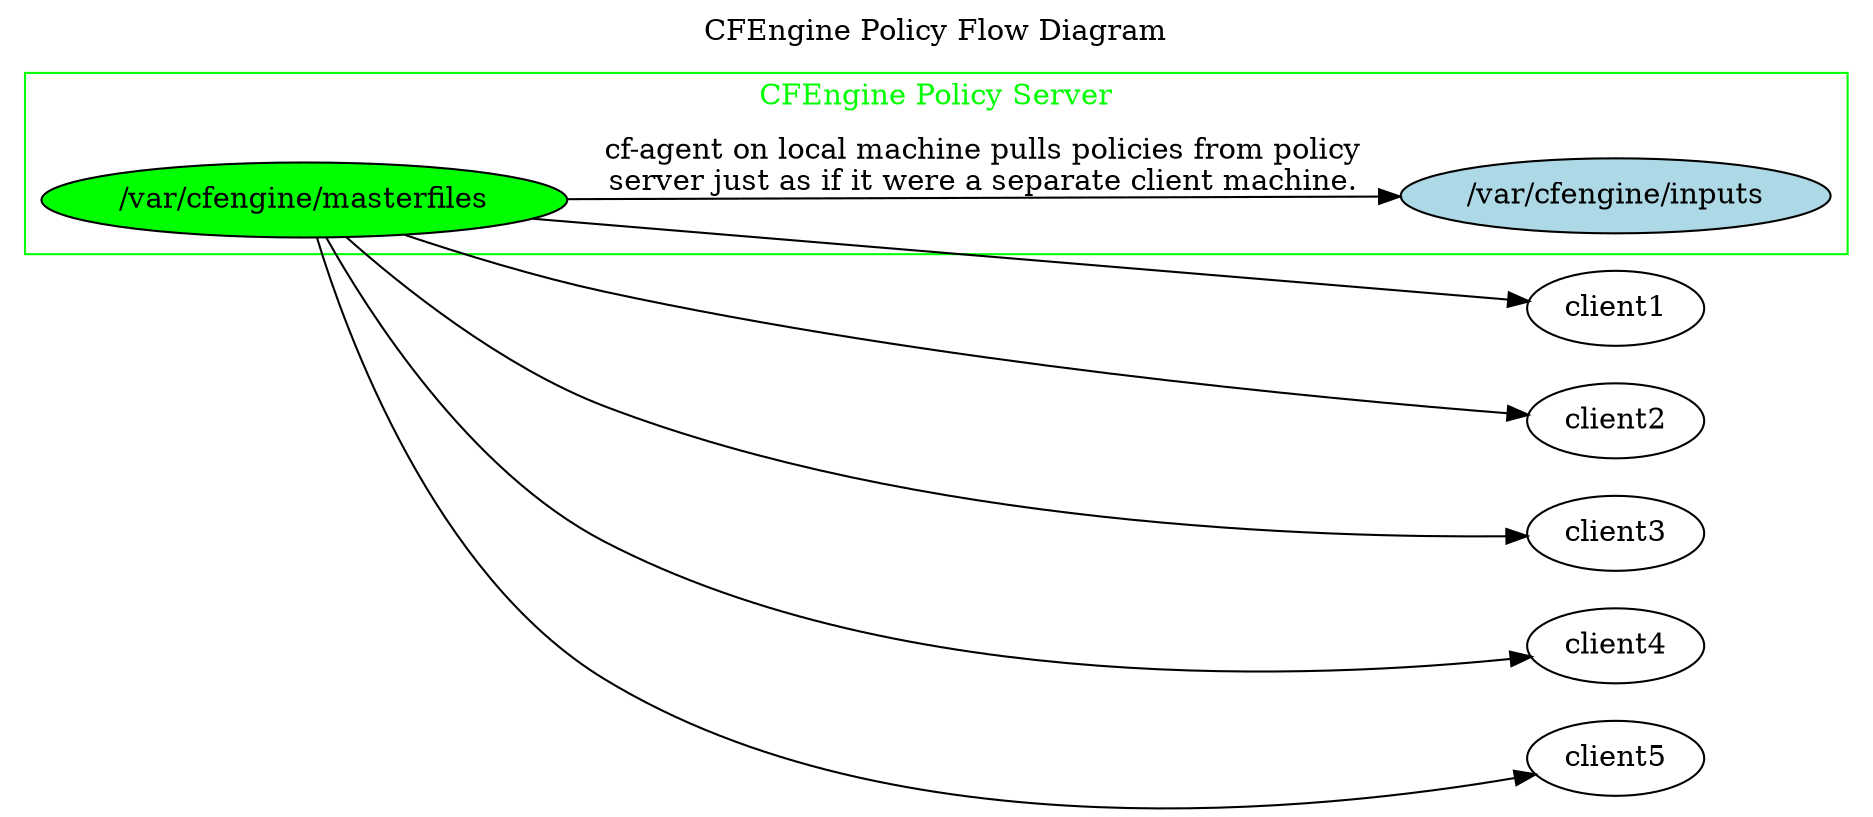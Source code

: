 digraph backup_process {
	graph [bb="0,0,714,378",
		label="CFEngine Policy Flow Diagram",
		labelloc=t,
		lheight=0.21,
		lp="357,366.5",
		lwidth=2.46,
		rankdir=LR
	];
	node [label="\N"];
	subgraph cluster_0 {
		graph [bb="8,260,706,347",
			color=green,
			fontcolor=green,
			label="CFEngine Policy Server",
			labelloc=t,
			lheight=0.21,
			lp="357,335.5",
			lwidth=1.85,
			rank=same,
			rankdir=LR
		];
		node [style=filled];
		policy_masterfiles		 [fillcolor=green,
			height=0.5,
			label="/var/cfengine/masterfiles",
			pos="115,286",
			style=filled,
			width=2.7442];
		policy_inputs		 [fillcolor=lightblue,
			height=0.5,
			label="/var/cfengine/inputs",
			pos="617,288",
			style=filled,
			width=2.2567];
		policy_masterfiles -> policy_inputs		 [label="cf-agent on local machine pulls policies from policy\rserver just as if it were a separate client machine.",
			lp="375,302",
			pos="e,535.66,287.68 213.89,286.39 304.27,286.75 437.45,287.29 525.42,287.64"];
	}
	client1	 [fillcolor=lightblue,
		height=0.5,
		label=client1,
		pos="617,234",
		width=0.95686];
	policy_masterfiles -> client1	 [pos="e,583.15,237.42 201.1,277.15 308.97,265.93 490.77,247.02 573.14,238.46"];
	client2	 [fillcolor=lightblue,
		height=0.5,
		label=client2,
		pos="617,180",
		width=0.95686];
	policy_masterfiles -> client2	 [pos="e,582.91,183.06 154.02,269.34 176.37,260.12 205.37,249.12 232,242 353.41,209.53 501.22,191.51 572.9,184.08"];
	client3	 [fillcolor=lightblue,
		height=0.5,
		label=client3,
		pos="617,126",
		width=0.95686];
	policy_masterfiles -> client3	 [pos="e,582.41,125.35 131.2,267.97 151.61,245.09 190.16,206.29 232,187 346.52,134.2 498.39,125.98 572.11,125.39"];
	client4	 [fillcolor=lightblue,
		height=0.5,
		label=client4,
		pos="617,72",
		width=0.95686];
	policy_masterfiles -> client4	 [pos="e,583.11,68.192 123.11,267.92 137.73,233.41 174.66,158.53 232,124 340.85,58.457 498.1,61.321 573.08,67.33"];
	client5	 [fillcolor=lightblue,
		height=0.5,
		label=client5,
		pos="617,18",
		width=0.95686];
	policy_masterfiles -> client5	 [pos="e,584.25,12.266 119.34,267.89 128.49,223.99 158.35,111.73 232,61 337.27,-11.504 498.56,0.099361 574.16,10.774"];
}
